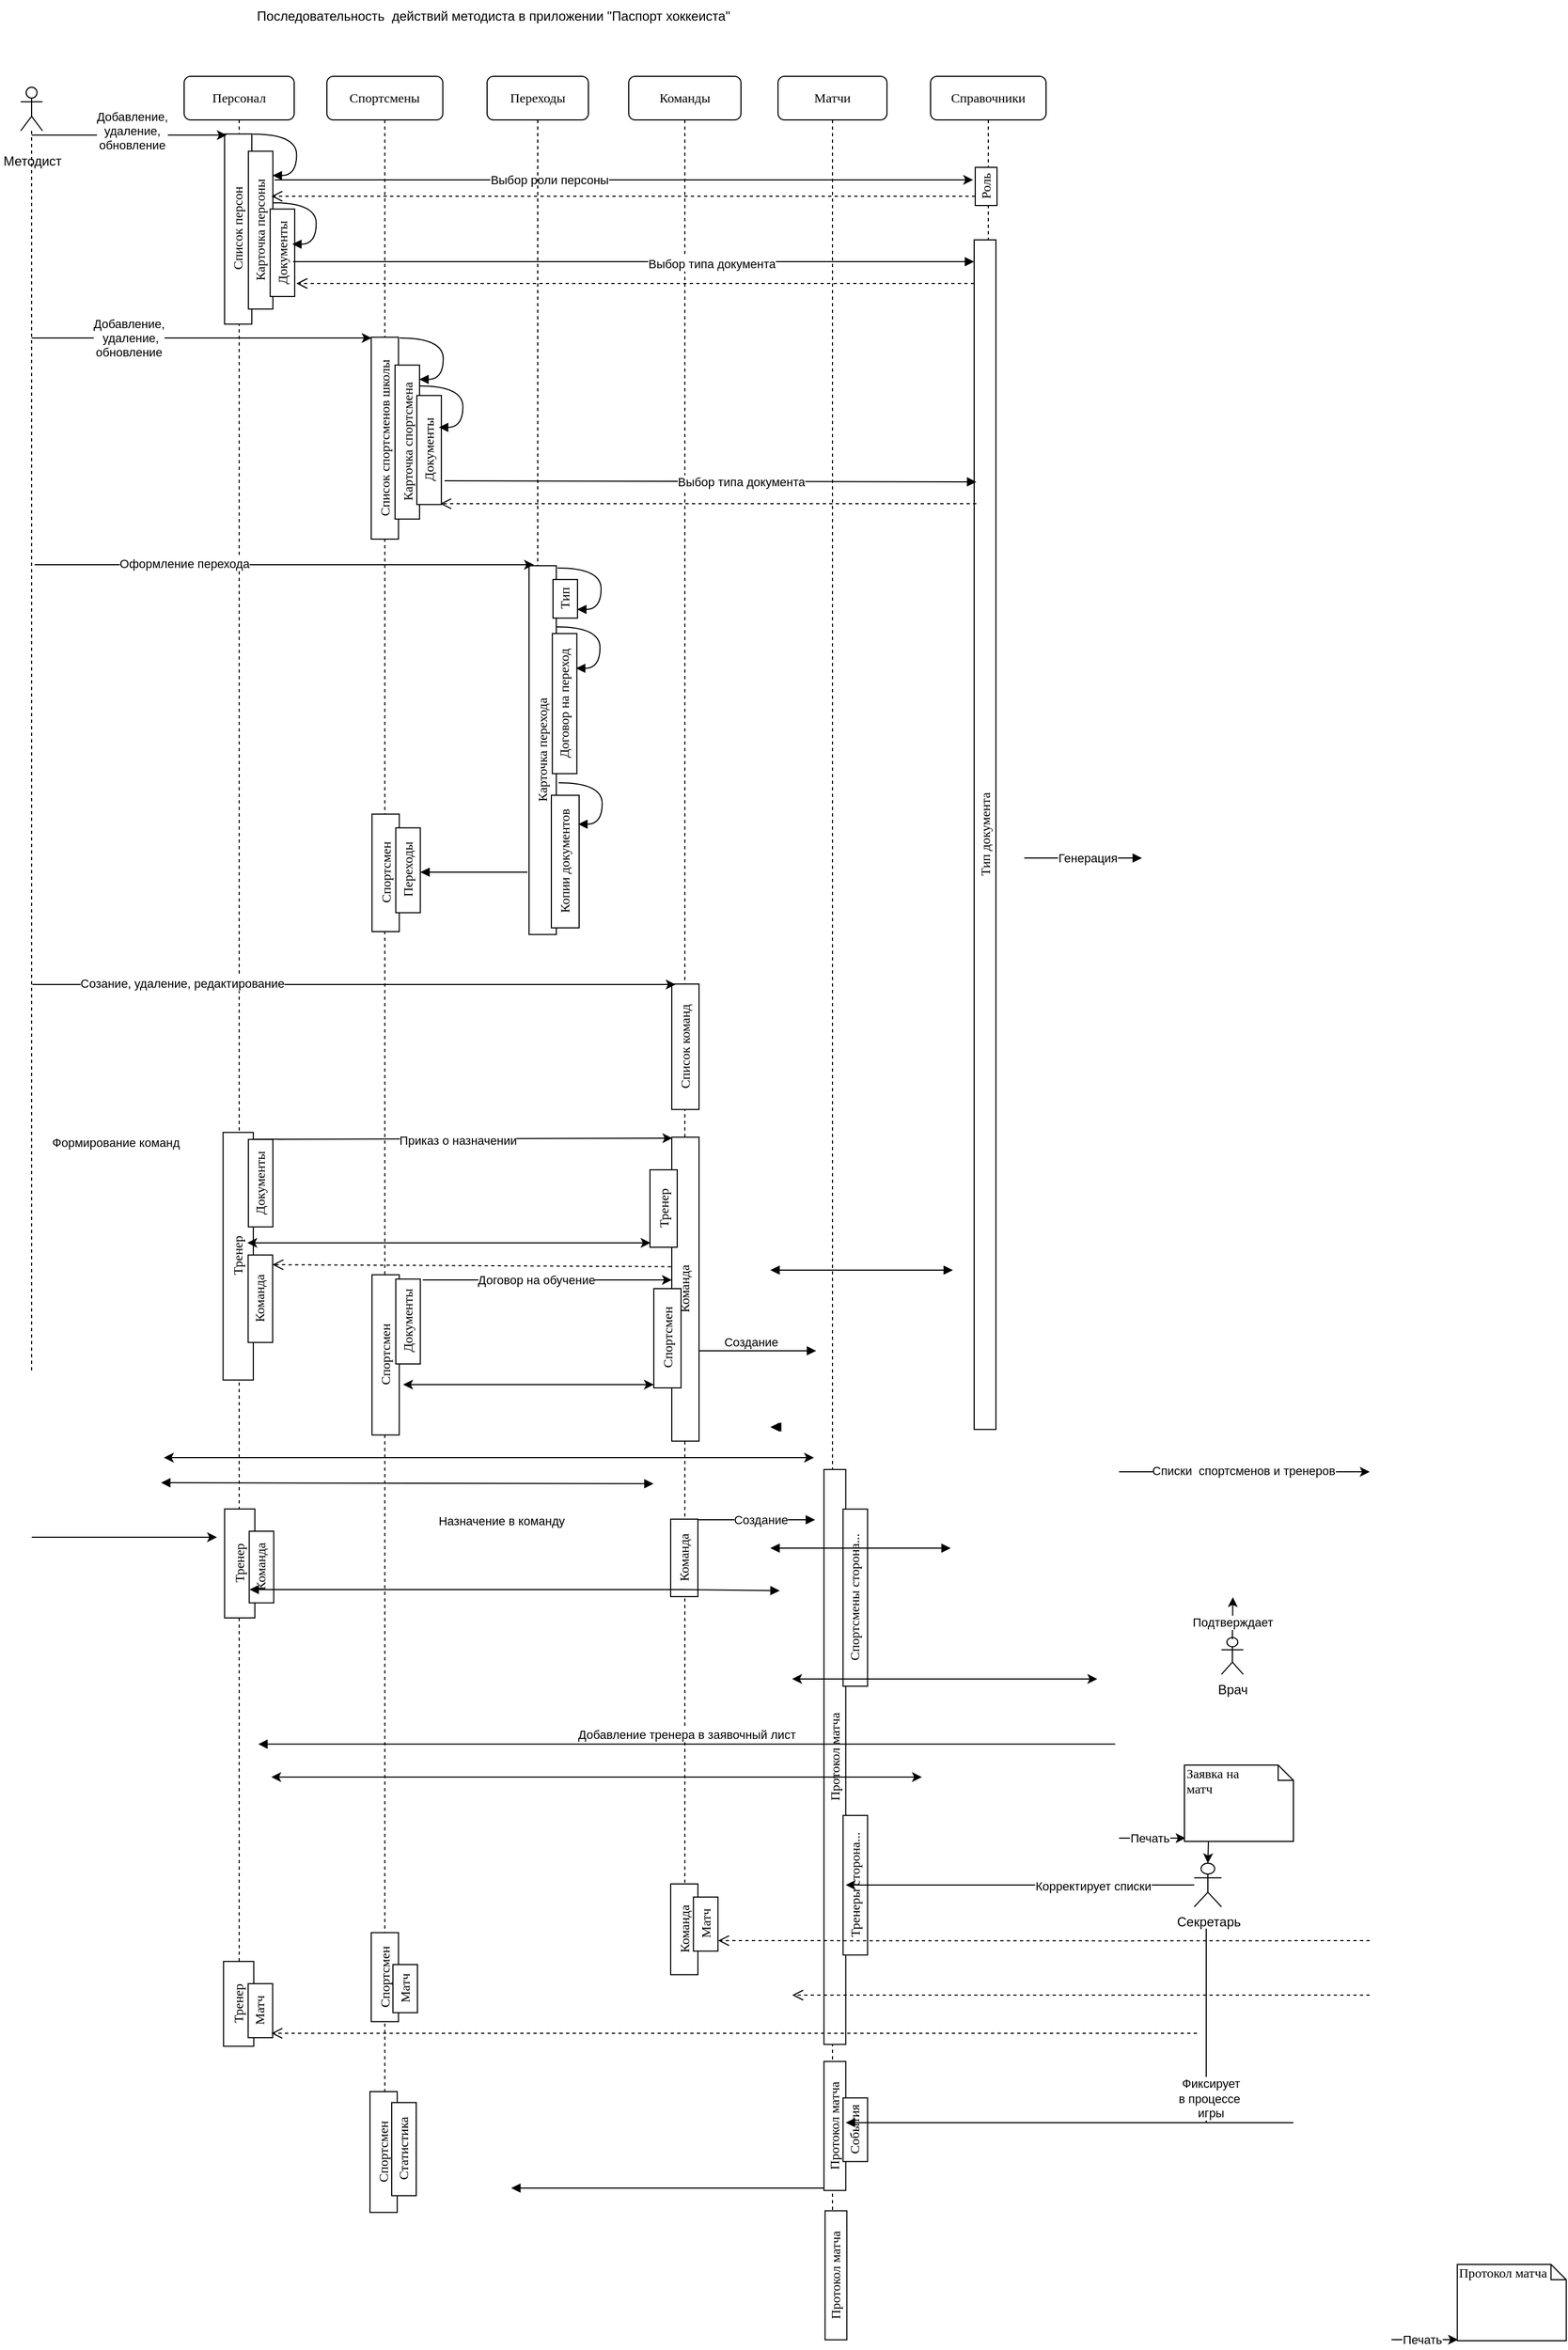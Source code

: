 <mxfile version="22.0.3" type="github">
  <diagram name="Page-1" id="ykxJk71dv9v_vAQylzTN">
    <mxGraphModel dx="1216" dy="864" grid="1" gridSize="10" guides="1" tooltips="1" connect="1" arrows="1" fold="1" page="1" pageScale="1" pageWidth="827" pageHeight="1169" math="0" shadow="0">
      <root>
        <mxCell id="0" />
        <mxCell id="1" parent="0" />
        <mxCell id="f27edlvPX0rT_J85qjWV-2" value="Команды" style="shape=umlLifeline;perimeter=lifelinePerimeter;whiteSpace=wrap;html=1;container=1;collapsible=0;recursiveResize=0;outlineConnect=0;rounded=1;shadow=0;comic=0;labelBackgroundColor=none;strokeWidth=1;fontFamily=Verdana;fontSize=12;align=center;" parent="1" vertex="1">
          <mxGeometry x="617" y="110" width="103" height="1737" as="geometry" />
        </mxCell>
        <mxCell id="f27edlvPX0rT_J85qjWV-3" value="Команда" style="html=1;points=[];perimeter=orthogonalPerimeter;rounded=0;shadow=0;comic=0;labelBackgroundColor=none;strokeWidth=1;fontFamily=Verdana;fontSize=12;align=center;direction=north;rotation=-90;" parent="f27edlvPX0rT_J85qjWV-2" vertex="1">
          <mxGeometry x="-87.37" y="1099.96" width="278.77" height="25" as="geometry" />
        </mxCell>
        <mxCell id="f27edlvPX0rT_J85qjWV-4" value="Список команд" style="html=1;points=[];perimeter=orthogonalPerimeter;rounded=0;shadow=0;comic=0;labelBackgroundColor=none;strokeWidth=1;fontFamily=Verdana;fontSize=12;align=center;direction=north;rotation=-90;" parent="f27edlvPX0rT_J85qjWV-2" vertex="1">
          <mxGeometry x="-5.52" y="877.64" width="115.07" height="25" as="geometry" />
        </mxCell>
        <mxCell id="f27edlvPX0rT_J85qjWV-6" value="Создание" style="html=1;verticalAlign=bottom;endArrow=block;curved=0;rounded=0;" parent="f27edlvPX0rT_J85qjWV-2" edge="1">
          <mxGeometry x="-0.111" y="-1" width="80" relative="1" as="geometry">
            <mxPoint x="64" y="1169" as="sourcePoint" />
            <mxPoint x="172" y="1169" as="targetPoint" />
            <mxPoint as="offset" />
          </mxGeometry>
        </mxCell>
        <mxCell id="f27edlvPX0rT_J85qjWV-8" value="" style="endArrow=classic;startArrow=classic;html=1;rounded=0;" parent="f27edlvPX0rT_J85qjWV-2" edge="1">
          <mxGeometry width="50" height="50" relative="1" as="geometry">
            <mxPoint x="-426.555" y="1267" as="sourcePoint" />
            <mxPoint x="170" y="1267" as="targetPoint" />
          </mxGeometry>
        </mxCell>
        <mxCell id="f27edlvPX0rT_J85qjWV-9" value="Команда" style="html=1;points=[];perimeter=orthogonalPerimeter;rounded=0;shadow=0;comic=0;labelBackgroundColor=none;strokeWidth=1;fontFamily=Verdana;fontSize=12;align=center;direction=north;rotation=-90;" parent="f27edlvPX0rT_J85qjWV-2" vertex="1">
          <mxGeometry x="15.47" y="1346.44" width="71.04" height="25" as="geometry" />
        </mxCell>
        <mxCell id="f27edlvPX0rT_J85qjWV-10" value="Создание" style="html=1;verticalAlign=bottom;endArrow=block;curved=0;rounded=0;" parent="f27edlvPX0rT_J85qjWV-2" edge="1">
          <mxGeometry x="0.074" y="-9" width="80" relative="1" as="geometry">
            <mxPoint x="63" y="1324" as="sourcePoint" />
            <mxPoint x="171" y="1324" as="targetPoint" />
            <mxPoint as="offset" />
          </mxGeometry>
        </mxCell>
        <mxCell id="f27edlvPX0rT_J85qjWV-11" value="Команда" style="html=1;points=[];perimeter=orthogonalPerimeter;rounded=0;shadow=0;comic=0;labelBackgroundColor=none;strokeWidth=1;fontFamily=Verdana;fontSize=12;align=center;direction=north;rotation=-90;" parent="f27edlvPX0rT_J85qjWV-2" vertex="1">
          <mxGeometry x="9.37" y="1687.12" width="83.25" height="25" as="geometry" />
        </mxCell>
        <mxCell id="f27edlvPX0rT_J85qjWV-12" value="&lt;div style=&quot;direction: ltr;&quot;&gt;&lt;span style=&quot;background-color: initial;&quot;&gt;Матч&lt;/span&gt;&lt;/div&gt;" style="html=1;points=[];perimeter=orthogonalPerimeter;rounded=0;shadow=0;comic=0;labelBackgroundColor=none;strokeWidth=1;fontFamily=Verdana;fontSize=12;align=center;direction=west;rotation=-90;" parent="f27edlvPX0rT_J85qjWV-2" vertex="1">
          <mxGeometry x="45.84" y="1683.59" width="49.55" height="22.5" as="geometry" />
        </mxCell>
        <mxCell id="f27edlvPX0rT_J85qjWV-13" value="" style="html=1;verticalAlign=bottom;endArrow=block;curved=0;rounded=0;" parent="f27edlvPX0rT_J85qjWV-2" source="f27edlvPX0rT_J85qjWV-16" edge="1">
          <mxGeometry width="80" relative="1" as="geometry">
            <mxPoint x="45.84" y="1937" as="sourcePoint" />
            <mxPoint x="-107.845" y="1937" as="targetPoint" />
          </mxGeometry>
        </mxCell>
        <mxCell id="tbXqZCxcv9YD3rP0Q4Ke-28" value="Тренер" style="html=1;points=[];perimeter=orthogonalPerimeter;rounded=0;shadow=0;comic=0;labelBackgroundColor=none;strokeWidth=1;fontFamily=Verdana;fontSize=12;align=center;direction=north;rotation=-90;" vertex="1" parent="f27edlvPX0rT_J85qjWV-2">
          <mxGeometry x="-3.52" y="1026" width="71.04" height="25" as="geometry" />
        </mxCell>
        <mxCell id="tbXqZCxcv9YD3rP0Q4Ke-29" value="Спортсмен" style="html=1;points=[];perimeter=orthogonalPerimeter;rounded=0;shadow=0;comic=0;labelBackgroundColor=none;strokeWidth=1;fontFamily=Verdana;fontSize=12;align=center;direction=north;rotation=-90;" vertex="1" parent="f27edlvPX0rT_J85qjWV-2">
          <mxGeometry x="-10" y="1145" width="91.04" height="25" as="geometry" />
        </mxCell>
        <mxCell id="f27edlvPX0rT_J85qjWV-16" value="Матчи" style="shape=umlLifeline;perimeter=lifelinePerimeter;whiteSpace=wrap;html=1;container=1;collapsible=0;recursiveResize=0;outlineConnect=0;rounded=1;shadow=0;comic=0;labelBackgroundColor=none;strokeWidth=1;fontFamily=Verdana;fontSize=12;align=center;" parent="1" vertex="1">
          <mxGeometry x="754" y="110" width="100" height="2047" as="geometry" />
        </mxCell>
        <mxCell id="f27edlvPX0rT_J85qjWV-17" value="Протокол матча" style="html=1;points=[];perimeter=orthogonalPerimeter;rounded=0;shadow=0;comic=0;labelBackgroundColor=none;strokeWidth=1;fontFamily=Verdana;fontSize=12;align=center;rotation=-90;" parent="f27edlvPX0rT_J85qjWV-16" vertex="1">
          <mxGeometry x="-211.47" y="1531.54" width="527.31" height="20" as="geometry" />
        </mxCell>
        <mxCell id="f27edlvPX0rT_J85qjWV-18" value="&lt;div style=&quot;direction: ltr;&quot;&gt;&lt;span style=&quot;background-color: initial;&quot;&gt;Тренеры сторона...&lt;/span&gt;&lt;/div&gt;" style="html=1;points=[];perimeter=orthogonalPerimeter;rounded=0;shadow=0;comic=0;labelBackgroundColor=none;strokeWidth=1;fontFamily=Verdana;fontSize=12;align=center;direction=west;rotation=-90;" parent="f27edlvPX0rT_J85qjWV-16" vertex="1">
          <mxGeometry x="6.94" y="1647.94" width="128" height="22.5" as="geometry" />
        </mxCell>
        <mxCell id="f27edlvPX0rT_J85qjWV-19" value="&lt;div style=&quot;direction: ltr;&quot;&gt;Спортсмены сторона...&lt;/div&gt;" style="html=1;points=[];perimeter=orthogonalPerimeter;rounded=0;shadow=0;comic=0;labelBackgroundColor=none;strokeWidth=1;fontFamily=Verdana;fontSize=12;align=center;direction=west;rotation=-90;" parent="f27edlvPX0rT_J85qjWV-16" vertex="1">
          <mxGeometry x="-10.3" y="1384.18" width="162.47" height="22.5" as="geometry" />
        </mxCell>
        <mxCell id="f27edlvPX0rT_J85qjWV-20" value="Протокол матча" style="html=1;points=[];perimeter=orthogonalPerimeter;rounded=0;shadow=0;comic=0;labelBackgroundColor=none;strokeWidth=1;fontFamily=Verdana;fontSize=12;align=center;rotation=-90;" parent="f27edlvPX0rT_J85qjWV-16" vertex="1">
          <mxGeometry x="-6.99" y="1870.01" width="118.37" height="20" as="geometry" />
        </mxCell>
        <mxCell id="f27edlvPX0rT_J85qjWV-21" value="&lt;div style=&quot;direction: ltr;&quot;&gt;&lt;span style=&quot;background-color: initial;&quot;&gt;События&lt;/span&gt;&lt;/div&gt;" style="html=1;points=[];perimeter=orthogonalPerimeter;rounded=0;shadow=0;comic=0;labelBackgroundColor=none;strokeWidth=1;fontFamily=Verdana;fontSize=12;align=center;direction=west;rotation=-90;" parent="f27edlvPX0rT_J85qjWV-16" vertex="1">
          <mxGeometry x="41.74" y="1872.21" width="58.41" height="22.5" as="geometry" />
        </mxCell>
        <mxCell id="f27edlvPX0rT_J85qjWV-22" value="Протокол матча" style="html=1;points=[];perimeter=orthogonalPerimeter;rounded=0;shadow=0;comic=0;labelBackgroundColor=none;strokeWidth=1;fontFamily=Verdana;fontSize=12;align=center;rotation=-90;" parent="f27edlvPX0rT_J85qjWV-16" vertex="1">
          <mxGeometry x="-6.0" y="2007" width="118.37" height="20" as="geometry" />
        </mxCell>
        <mxCell id="f27edlvPX0rT_J85qjWV-23" value="Справочники" style="shape=umlLifeline;perimeter=lifelinePerimeter;whiteSpace=wrap;html=1;container=1;collapsible=0;recursiveResize=0;outlineConnect=0;rounded=1;shadow=0;comic=0;labelBackgroundColor=none;strokeWidth=1;fontFamily=Verdana;fontSize=12;align=center;" parent="1" vertex="1">
          <mxGeometry x="894" y="110" width="106" height="1080" as="geometry" />
        </mxCell>
        <mxCell id="f27edlvPX0rT_J85qjWV-24" value="Роль" style="html=1;points=[];perimeter=orthogonalPerimeter;rounded=0;shadow=0;comic=0;labelBackgroundColor=none;strokeWidth=1;fontFamily=Verdana;fontSize=12;align=center;rotation=-90;" parent="f27edlvPX0rT_J85qjWV-23" vertex="1">
          <mxGeometry x="33.5" y="91" width="35" height="20" as="geometry" />
        </mxCell>
        <mxCell id="f27edlvPX0rT_J85qjWV-25" value="Тип документа" style="html=1;points=[];perimeter=orthogonalPerimeter;rounded=0;shadow=0;comic=0;labelBackgroundColor=none;strokeWidth=1;fontFamily=Verdana;fontSize=12;align=center;rotation=-90;" parent="f27edlvPX0rT_J85qjWV-23" vertex="1">
          <mxGeometry x="-495.55" y="685.57" width="1091.11" height="20" as="geometry" />
        </mxCell>
        <mxCell id="f27edlvPX0rT_J85qjWV-26" value="Персонал" style="shape=umlLifeline;perimeter=lifelinePerimeter;whiteSpace=wrap;html=1;container=1;collapsible=0;recursiveResize=0;outlineConnect=0;rounded=1;shadow=0;comic=0;labelBackgroundColor=none;strokeWidth=1;fontFamily=Verdana;fontSize=12;align=center;" parent="1" vertex="1">
          <mxGeometry x="209" y="110" width="101" height="1797" as="geometry" />
        </mxCell>
        <mxCell id="f27edlvPX0rT_J85qjWV-27" value="&lt;div style=&quot;direction: ltr;&quot;&gt;&lt;span style=&quot;background-color: initial;&quot;&gt;Список персон&lt;/span&gt;&lt;/div&gt;" style="html=1;points=[];perimeter=orthogonalPerimeter;rounded=0;shadow=0;comic=0;labelBackgroundColor=none;strokeWidth=1;fontFamily=Verdana;fontSize=12;align=center;direction=west;rotation=-90;" parent="f27edlvPX0rT_J85qjWV-26" vertex="1">
          <mxGeometry x="-37.6" y="127.58" width="174.38" height="25" as="geometry" />
        </mxCell>
        <mxCell id="f27edlvPX0rT_J85qjWV-28" value="&lt;div style=&quot;direction: ltr;&quot;&gt;&lt;span style=&quot;background-color: initial;&quot;&gt;Карточка персоны&lt;/span&gt;&lt;/div&gt;" style="html=1;points=[];perimeter=orthogonalPerimeter;rounded=0;shadow=0;comic=0;labelBackgroundColor=none;strokeWidth=1;fontFamily=Verdana;fontSize=12;align=center;direction=west;rotation=-90;" parent="f27edlvPX0rT_J85qjWV-26" vertex="1">
          <mxGeometry x="-2.19" y="129.82" width="144.76" height="22.5" as="geometry" />
        </mxCell>
        <mxCell id="f27edlvPX0rT_J85qjWV-29" value="&lt;div style=&quot;direction: ltr;&quot;&gt;&lt;span style=&quot;background-color: initial;&quot;&gt;Документы&lt;/span&gt;&lt;/div&gt;" style="html=1;points=[];perimeter=orthogonalPerimeter;rounded=0;shadow=0;comic=0;labelBackgroundColor=none;strokeWidth=1;fontFamily=Verdana;fontSize=12;align=center;direction=west;rotation=-90;" parent="f27edlvPX0rT_J85qjWV-26" vertex="1">
          <mxGeometry x="50.1" y="150.6" width="80.2" height="22.5" as="geometry" />
        </mxCell>
        <mxCell id="f27edlvPX0rT_J85qjWV-30" value="" style="html=1;verticalAlign=bottom;endArrow=block;labelBackgroundColor=none;fontFamily=Verdana;fontSize=12;elbow=vertical;edgeStyle=orthogonalEdgeStyle;curved=1;" parent="f27edlvPX0rT_J85qjWV-26" edge="1">
          <mxGeometry relative="1" as="geometry">
            <mxPoint x="62.82" y="53" as="sourcePoint" />
            <mxPoint x="81.2" y="91" as="targetPoint" />
            <Array as="points">
              <mxPoint x="103.2" y="53" />
              <mxPoint x="103.2" y="91" />
            </Array>
          </mxGeometry>
        </mxCell>
        <mxCell id="f27edlvPX0rT_J85qjWV-31" value="" style="html=1;verticalAlign=bottom;endArrow=block;labelBackgroundColor=none;fontFamily=Verdana;fontSize=12;elbow=vertical;edgeStyle=orthogonalEdgeStyle;curved=1;" parent="f27edlvPX0rT_J85qjWV-26" edge="1">
          <mxGeometry relative="1" as="geometry">
            <mxPoint x="81.2" y="116" as="sourcePoint" />
            <mxPoint x="99.2" y="154" as="targetPoint" />
            <Array as="points">
              <mxPoint x="121.2" y="116" />
              <mxPoint x="121.2" y="154" />
            </Array>
          </mxGeometry>
        </mxCell>
        <mxCell id="f27edlvPX0rT_J85qjWV-34" value="Тренер" style="html=1;points=[];perimeter=orthogonalPerimeter;rounded=0;shadow=0;comic=0;labelBackgroundColor=none;strokeWidth=1;fontFamily=Verdana;fontSize=12;align=center;rotation=-90;" parent="f27edlvPX0rT_J85qjWV-26" vertex="1">
          <mxGeometry x="-63.96" y="1068.38" width="227.12" height="27.73" as="geometry" />
        </mxCell>
        <mxCell id="f27edlvPX0rT_J85qjWV-37" value="Тренер" style="html=1;points=[];perimeter=orthogonalPerimeter;rounded=0;shadow=0;comic=0;labelBackgroundColor=none;strokeWidth=1;fontFamily=Verdana;fontSize=12;align=center;rotation=-90;" parent="f27edlvPX0rT_J85qjWV-26" vertex="1">
          <mxGeometry x="11.12" y="1754.12" width="77.77" height="27.73" as="geometry" />
        </mxCell>
        <mxCell id="f27edlvPX0rT_J85qjWV-38" value="&lt;div style=&quot;direction: ltr;&quot;&gt;&lt;span style=&quot;background-color: initial;&quot;&gt;Матч&lt;/span&gt;&lt;/div&gt;" style="html=1;points=[];perimeter=orthogonalPerimeter;rounded=0;shadow=0;comic=0;labelBackgroundColor=none;strokeWidth=1;fontFamily=Verdana;fontSize=12;align=center;direction=west;rotation=-90;" parent="f27edlvPX0rT_J85qjWV-26" vertex="1">
          <mxGeometry x="45.21" y="1763" width="49.55" height="22.5" as="geometry" />
        </mxCell>
        <mxCell id="f27edlvPX0rT_J85qjWV-99" value="" style="endArrow=classic;html=1;rounded=0;" parent="f27edlvPX0rT_J85qjWV-26" source="f27edlvPX0rT_J85qjWV-50" edge="1">
          <mxGeometry width="50" height="50" relative="1" as="geometry">
            <mxPoint x="-129" y="240" as="sourcePoint" />
            <mxPoint x="172" y="240" as="targetPoint" />
          </mxGeometry>
        </mxCell>
        <mxCell id="f27edlvPX0rT_J85qjWV-100" value="Добавление,&lt;br&gt;&amp;nbsp;удаление, &lt;br&gt;обновление" style="edgeLabel;html=1;align=center;verticalAlign=middle;resizable=0;points=[];" parent="f27edlvPX0rT_J85qjWV-99" vertex="1" connectable="0">
          <mxGeometry x="-0.497" y="1" relative="1" as="geometry">
            <mxPoint x="10" y="1" as="offset" />
          </mxGeometry>
        </mxCell>
        <mxCell id="tbXqZCxcv9YD3rP0Q4Ke-23" value="Тренер" style="html=1;points=[];perimeter=orthogonalPerimeter;rounded=0;shadow=0;comic=0;labelBackgroundColor=none;strokeWidth=1;fontFamily=Verdana;fontSize=12;align=center;rotation=-90;" vertex="1" parent="f27edlvPX0rT_J85qjWV-26">
          <mxGeometry x="1.06" y="1350.18" width="99.89" height="27.73" as="geometry" />
        </mxCell>
        <mxCell id="tbXqZCxcv9YD3rP0Q4Ke-24" value="&lt;div style=&quot;direction: ltr;&quot;&gt;&lt;span style=&quot;background-color: initial;&quot;&gt;Команда&lt;/span&gt;&lt;/div&gt;" style="html=1;points=[];perimeter=orthogonalPerimeter;rounded=0;shadow=0;comic=0;labelBackgroundColor=none;strokeWidth=1;fontFamily=Verdana;fontSize=12;align=center;direction=west;rotation=-90;" vertex="1" parent="f27edlvPX0rT_J85qjWV-26">
          <mxGeometry x="38.11" y="1356.11" width="65.76" height="22.5" as="geometry" />
        </mxCell>
        <mxCell id="tbXqZCxcv9YD3rP0Q4Ke-30" value="&lt;div style=&quot;direction: ltr;&quot;&gt;&lt;span style=&quot;background-color: initial;&quot;&gt;Команда&lt;/span&gt;&lt;/div&gt;" style="html=1;points=[];perimeter=orthogonalPerimeter;rounded=0;shadow=0;comic=0;labelBackgroundColor=none;strokeWidth=1;fontFamily=Verdana;fontSize=12;align=center;direction=west;rotation=-90;" vertex="1" parent="f27edlvPX0rT_J85qjWV-26">
          <mxGeometry x="29.88" y="1110" width="80.2" height="22.5" as="geometry" />
        </mxCell>
        <mxCell id="f27edlvPX0rT_J85qjWV-39" value="" style="endArrow=classic;html=1;rounded=0;entryX=0.671;entryY=-0.1;entryDx=0;entryDy=0;entryPerimeter=0;" parent="1" target="f27edlvPX0rT_J85qjWV-24" edge="1">
          <mxGeometry width="50" height="50" relative="1" as="geometry">
            <mxPoint x="292" y="205" as="sourcePoint" />
            <mxPoint x="952" y="205" as="targetPoint" />
            <Array as="points">
              <mxPoint x="486" y="205" />
            </Array>
          </mxGeometry>
        </mxCell>
        <mxCell id="f27edlvPX0rT_J85qjWV-40" value="Выбор роли персоны" style="edgeLabel;html=1;align=center;verticalAlign=middle;resizable=0;points=[];" parent="f27edlvPX0rT_J85qjWV-39" vertex="1" connectable="0">
          <mxGeometry x="-0.215" relative="1" as="geometry">
            <mxPoint as="offset" />
          </mxGeometry>
        </mxCell>
        <mxCell id="f27edlvPX0rT_J85qjWV-41" value="" style="endArrow=classic;html=1;rounded=0;entryX=0.006;entryY=0.923;entryDx=0;entryDy=0;entryPerimeter=0;" parent="1" source="f27edlvPX0rT_J85qjWV-50" target="f27edlvPX0rT_J85qjWV-27" edge="1">
          <mxGeometry width="50" height="50" relative="1" as="geometry">
            <mxPoint x="-51" y="310" as="sourcePoint" />
            <mxPoint x="239" y="164.71" as="targetPoint" />
          </mxGeometry>
        </mxCell>
        <mxCell id="f27edlvPX0rT_J85qjWV-42" value="Добавление,&lt;br&gt;удаление,&lt;br&gt;обновление" style="edgeLabel;html=1;align=center;verticalAlign=middle;resizable=0;points=[];" parent="f27edlvPX0rT_J85qjWV-41" vertex="1" connectable="0">
          <mxGeometry x="-0.572" y="1" relative="1" as="geometry">
            <mxPoint x="53" y="-3" as="offset" />
          </mxGeometry>
        </mxCell>
        <mxCell id="f27edlvPX0rT_J85qjWV-43" value="Переходы" style="shape=umlLifeline;perimeter=lifelinePerimeter;whiteSpace=wrap;html=1;container=1;collapsible=0;recursiveResize=0;outlineConnect=0;rounded=1;shadow=0;comic=0;labelBackgroundColor=none;strokeWidth=1;fontFamily=Verdana;fontSize=12;align=center;" parent="1" vertex="1">
          <mxGeometry x="487" y="110" width="93" height="780" as="geometry" />
        </mxCell>
        <mxCell id="f27edlvPX0rT_J85qjWV-44" value="&lt;div style=&quot;direction: ltr;&quot;&gt;&lt;span style=&quot;background-color: initial;&quot;&gt;Карточка перехода&lt;/span&gt;&lt;/div&gt;" style="html=1;points=[];perimeter=orthogonalPerimeter;rounded=0;shadow=0;comic=0;labelBackgroundColor=none;strokeWidth=1;fontFamily=Verdana;fontSize=12;align=center;direction=west;rotation=-90;" parent="f27edlvPX0rT_J85qjWV-43" vertex="1">
          <mxGeometry x="-118.12" y="605.54" width="338.3" height="25" as="geometry" />
        </mxCell>
        <mxCell id="f27edlvPX0rT_J85qjWV-45" value="&lt;div style=&quot;direction: ltr;&quot;&gt;&lt;span style=&quot;background-color: initial;&quot;&gt;Договор на переход&lt;/span&gt;&lt;/div&gt;" style="html=1;points=[];perimeter=orthogonalPerimeter;rounded=0;shadow=0;comic=0;labelBackgroundColor=none;strokeWidth=1;fontFamily=Verdana;fontSize=12;align=center;direction=west;rotation=-90;" parent="f27edlvPX0rT_J85qjWV-43" vertex="1">
          <mxGeometry x="6.88" y="564.13" width="128.5" height="22.5" as="geometry" />
        </mxCell>
        <mxCell id="f27edlvPX0rT_J85qjWV-47" value="&lt;div style=&quot;direction: ltr;&quot;&gt;&lt;span style=&quot;background-color: initial;&quot;&gt;Копии&amp;nbsp;&lt;/span&gt;&lt;span style=&quot;background-color: initial;&quot;&gt;документов&lt;/span&gt;&lt;/div&gt;" style="html=1;points=[];perimeter=orthogonalPerimeter;rounded=0;shadow=0;comic=0;labelBackgroundColor=none;strokeWidth=1;fontFamily=Verdana;fontSize=12;align=center;direction=west;rotation=-90;" parent="f27edlvPX0rT_J85qjWV-43" vertex="1">
          <mxGeometry x="10.93" y="707.51" width="121.63" height="25.49" as="geometry" />
        </mxCell>
        <mxCell id="tbXqZCxcv9YD3rP0Q4Ke-14" value="&lt;div style=&quot;direction: ltr;&quot;&gt;&lt;span style=&quot;background-color: initial;&quot;&gt;Тип&lt;/span&gt;&lt;/div&gt;" style="html=1;points=[];perimeter=orthogonalPerimeter;rounded=0;shadow=0;comic=0;labelBackgroundColor=none;strokeWidth=1;fontFamily=Verdana;fontSize=12;align=center;direction=west;rotation=-90;" vertex="1" parent="f27edlvPX0rT_J85qjWV-43">
          <mxGeometry x="54.06" y="468" width="35.38" height="22.5" as="geometry" />
        </mxCell>
        <mxCell id="f27edlvPX0rT_J85qjWV-48" value="" style="html=1;verticalAlign=bottom;endArrow=block;labelBackgroundColor=none;fontFamily=Verdana;fontSize=12;elbow=vertical;edgeStyle=orthogonalEdgeStyle;curved=1;" parent="f27edlvPX0rT_J85qjWV-43" edge="1">
          <mxGeometry relative="1" as="geometry">
            <mxPoint x="64.63" y="451" as="sourcePoint" />
            <mxPoint x="82.63" y="489" as="targetPoint" />
            <Array as="points">
              <mxPoint x="104.63" y="451" />
              <mxPoint x="104.63" y="489" />
            </Array>
          </mxGeometry>
        </mxCell>
        <mxCell id="f27edlvPX0rT_J85qjWV-49" value="" style="html=1;verticalAlign=bottom;endArrow=block;labelBackgroundColor=none;fontFamily=Verdana;fontSize=12;elbow=vertical;edgeStyle=orthogonalEdgeStyle;curved=1;" parent="1" edge="1">
          <mxGeometry relative="1" as="geometry">
            <mxPoint x="552.63" y="758" as="sourcePoint" />
            <mxPoint x="570.63" y="796" as="targetPoint" />
            <Array as="points">
              <mxPoint x="592.63" y="758" />
              <mxPoint x="592.63" y="796" />
            </Array>
          </mxGeometry>
        </mxCell>
        <mxCell id="f27edlvPX0rT_J85qjWV-50" value="" style="shape=umlLifeline;perimeter=lifelinePerimeter;whiteSpace=wrap;html=1;container=1;dropTarget=0;collapsible=0;recursiveResize=0;outlineConnect=0;portConstraint=eastwest;newEdgeStyle={&quot;curved&quot;:0,&quot;rounded&quot;:0};participant=umlActor;" parent="1" vertex="1">
          <mxGeometry x="59" y="120" width="20" height="1180" as="geometry" />
        </mxCell>
        <mxCell id="f27edlvPX0rT_J85qjWV-51" value="" style="endArrow=classic;html=1;rounded=0;" parent="1" edge="1">
          <mxGeometry width="50" height="50" relative="1" as="geometry">
            <mxPoint x="71.78" y="558.03" as="sourcePoint" />
            <mxPoint x="530" y="558" as="targetPoint" />
            <Array as="points">
              <mxPoint x="157.85" y="558.03" />
            </Array>
          </mxGeometry>
        </mxCell>
        <mxCell id="f27edlvPX0rT_J85qjWV-52" value="Оформление перехода" style="edgeLabel;html=1;align=center;verticalAlign=middle;resizable=0;points=[];" parent="f27edlvPX0rT_J85qjWV-51" vertex="1" connectable="0">
          <mxGeometry x="-0.572" y="1" relative="1" as="geometry">
            <mxPoint x="39" as="offset" />
          </mxGeometry>
        </mxCell>
        <mxCell id="f27edlvPX0rT_J85qjWV-59" value="" style="endArrow=classic;html=1;rounded=0;entryX=0.565;entryY=0.686;entryDx=0;entryDy=0;entryPerimeter=0;" parent="1" edge="1">
          <mxGeometry width="50" height="50" relative="1" as="geometry">
            <mxPoint x="69.1" y="1450" as="sourcePoint" />
            <mxPoint x="239.09" y="1450.046" as="targetPoint" />
          </mxGeometry>
        </mxCell>
        <mxCell id="f27edlvPX0rT_J85qjWV-80" value="" style="endArrow=classic;html=1;rounded=0;entryX=0.98;entryY=0.949;entryDx=0;entryDy=0;entryPerimeter=0;" parent="1" edge="1">
          <mxGeometry width="50" height="50" relative="1" as="geometry">
            <mxPoint x="271.45" y="1085.0" as="sourcePoint" />
            <mxPoint x="657.005" y="1083.956" as="targetPoint" />
          </mxGeometry>
        </mxCell>
        <mxCell id="f27edlvPX0rT_J85qjWV-81" value="Назначение в команду" style="edgeLabel;html=1;align=center;verticalAlign=middle;resizable=0;points=[];" parent="f27edlvPX0rT_J85qjWV-80" vertex="1" connectable="0">
          <mxGeometry x="-0.177" y="2" relative="1" as="geometry">
            <mxPoint x="70" y="352" as="offset" />
          </mxGeometry>
        </mxCell>
        <mxCell id="tbXqZCxcv9YD3rP0Q4Ke-25" value="Приказ о назначении" style="edgeLabel;html=1;align=center;verticalAlign=middle;resizable=0;points=[];" vertex="1" connectable="0" parent="f27edlvPX0rT_J85qjWV-80">
          <mxGeometry x="-0.022" y="-1" relative="1" as="geometry">
            <mxPoint as="offset" />
          </mxGeometry>
        </mxCell>
        <mxCell id="f27edlvPX0rT_J85qjWV-82" value="&lt;div style=&quot;direction: ltr;&quot;&gt;&lt;span style=&quot;background-color: initial;&quot;&gt;Документы&lt;/span&gt;&lt;/div&gt;" style="html=1;points=[];perimeter=orthogonalPerimeter;rounded=0;shadow=0;comic=0;labelBackgroundColor=none;strokeWidth=1;fontFamily=Verdana;fontSize=12;align=center;direction=west;rotation=-90;" parent="1" vertex="1">
          <mxGeometry x="239.09" y="1114" width="80.2" height="22.5" as="geometry" />
        </mxCell>
        <mxCell id="f27edlvPX0rT_J85qjWV-83" value="" style="endArrow=classic;html=1;rounded=0;" parent="1" edge="1">
          <mxGeometry width="50" height="50" relative="1" as="geometry">
            <mxPoint x="69.75" y="942.998" as="sourcePoint" />
            <mxPoint x="660" y="943" as="targetPoint" />
          </mxGeometry>
        </mxCell>
        <mxCell id="f27edlvPX0rT_J85qjWV-84" value="Формирование команд" style="edgeLabel;html=1;align=center;verticalAlign=middle;resizable=0;points=[];" parent="f27edlvPX0rT_J85qjWV-83" vertex="1" connectable="0">
          <mxGeometry x="-0.497" y="1" relative="1" as="geometry">
            <mxPoint x="-73" y="146" as="offset" />
          </mxGeometry>
        </mxCell>
        <mxCell id="tbXqZCxcv9YD3rP0Q4Ke-26" value="Созание, удаление, редактирование" style="edgeLabel;html=1;align=center;verticalAlign=middle;resizable=0;points=[];" vertex="1" connectable="0" parent="f27edlvPX0rT_J85qjWV-83">
          <mxGeometry x="-0.535" y="1" relative="1" as="geometry">
            <mxPoint as="offset" />
          </mxGeometry>
        </mxCell>
        <mxCell id="f27edlvPX0rT_J85qjWV-87" value="" style="endArrow=classic;html=1;rounded=0;exitX=0.242;exitY=-0.2;exitDx=0;exitDy=0;exitPerimeter=0;" parent="1" edge="1">
          <mxGeometry width="50" height="50" relative="1" as="geometry">
            <mxPoint x="428.0" y="1213.997" as="sourcePoint" />
            <mxPoint x="656.515" y="1213.997" as="targetPoint" />
          </mxGeometry>
        </mxCell>
        <mxCell id="f27edlvPX0rT_J85qjWV-88" value="Договор на обучение" style="edgeLabel;html=1;align=center;verticalAlign=middle;resizable=0;points=[];" parent="f27edlvPX0rT_J85qjWV-87" vertex="1" connectable="0">
          <mxGeometry x="-0.092" y="-2" relative="1" as="geometry">
            <mxPoint y="-2" as="offset" />
          </mxGeometry>
        </mxCell>
        <mxCell id="f27edlvPX0rT_J85qjWV-89" value="" style="endArrow=block;startArrow=block;endFill=1;startFill=1;html=1;rounded=0;" parent="1" edge="1">
          <mxGeometry width="160" relative="1" as="geometry">
            <mxPoint x="747" y="1205" as="sourcePoint" />
            <mxPoint x="914.5" y="1205" as="targetPoint" />
          </mxGeometry>
        </mxCell>
        <mxCell id="f27edlvPX0rT_J85qjWV-90" value="" style="endArrow=block;startArrow=block;endFill=1;startFill=1;html=1;rounded=0;entryX=0.913;entryY=0.966;entryDx=0;entryDy=0;entryPerimeter=0;" parent="1" edge="1">
          <mxGeometry width="160" relative="1" as="geometry">
            <mxPoint x="187.81" y="1400" as="sourcePoint" />
            <mxPoint x="639.805" y="1400.949" as="targetPoint" />
          </mxGeometry>
        </mxCell>
        <mxCell id="f27edlvPX0rT_J85qjWV-91" value="" style="html=1;verticalAlign=bottom;endArrow=block;curved=0;rounded=0;exitX=0.602;exitY=0.064;exitDx=0;exitDy=0;exitPerimeter=0;" parent="1" source="f27edlvPX0rT_J85qjWV-29" edge="1" target="f27edlvPX0rT_J85qjWV-25">
          <mxGeometry width="80" relative="1" as="geometry">
            <mxPoint x="739" y="410" as="sourcePoint" />
            <mxPoint x="1279" y="280" as="targetPoint" />
          </mxGeometry>
        </mxCell>
        <mxCell id="f27edlvPX0rT_J85qjWV-92" value="Выбор типа документа" style="edgeLabel;html=1;align=center;verticalAlign=middle;resizable=0;points=[];" parent="f27edlvPX0rT_J85qjWV-91" vertex="1" connectable="0">
          <mxGeometry x="-0.278" y="-2" relative="1" as="geometry">
            <mxPoint x="158" as="offset" />
          </mxGeometry>
        </mxCell>
        <mxCell id="f27edlvPX0rT_J85qjWV-94" value="" style="html=1;verticalAlign=bottom;endArrow=open;dashed=1;endSize=8;curved=0;rounded=0;entryX=0.851;entryY=-0.069;entryDx=0;entryDy=0;entryPerimeter=0;" parent="1" source="f27edlvPX0rT_J85qjWV-25" target="f27edlvPX0rT_J85qjWV-29" edge="1">
          <mxGeometry relative="1" as="geometry">
            <mxPoint x="819" y="440" as="sourcePoint" />
            <mxPoint x="739" y="440" as="targetPoint" />
          </mxGeometry>
        </mxCell>
        <mxCell id="f27edlvPX0rT_J85qjWV-95" value="" style="html=1;verticalAlign=bottom;endArrow=open;dashed=1;endSize=8;curved=0;rounded=0;exitX=0.243;exitY=0;exitDx=0;exitDy=0;exitPerimeter=0;" parent="1" source="f27edlvPX0rT_J85qjWV-24" edge="1">
          <mxGeometry relative="1" as="geometry">
            <mxPoint x="819" y="440" as="sourcePoint" />
            <mxPoint x="289" y="220" as="targetPoint" />
          </mxGeometry>
        </mxCell>
        <mxCell id="f27edlvPX0rT_J85qjWV-96" value="" style="html=1;verticalAlign=bottom;endArrow=block;curved=0;rounded=0;exitX=0.783;exitY=-0.131;exitDx=0;exitDy=0;exitPerimeter=0;" parent="1" edge="1" source="tbXqZCxcv9YD3rP0Q4Ke-6">
          <mxGeometry width="80" relative="1" as="geometry">
            <mxPoint x="286" y="482" as="sourcePoint" />
            <mxPoint x="936" y="482" as="targetPoint" />
          </mxGeometry>
        </mxCell>
        <mxCell id="f27edlvPX0rT_J85qjWV-97" value="Выбор типа документа" style="edgeLabel;html=1;align=center;verticalAlign=middle;resizable=0;points=[];" parent="f27edlvPX0rT_J85qjWV-96" vertex="1" connectable="0">
          <mxGeometry x="0.114" y="-2" relative="1" as="geometry">
            <mxPoint y="-2" as="offset" />
          </mxGeometry>
        </mxCell>
        <mxCell id="f27edlvPX0rT_J85qjWV-98" value="" style="html=1;verticalAlign=bottom;endArrow=open;dashed=1;endSize=8;curved=0;rounded=0;entryX=0.993;entryY=0.047;entryDx=0;entryDy=0;entryPerimeter=0;" parent="1" edge="1" target="tbXqZCxcv9YD3rP0Q4Ke-6">
          <mxGeometry relative="1" as="geometry">
            <mxPoint x="936" y="502" as="sourcePoint" />
            <mxPoint x="286" y="502" as="targetPoint" />
          </mxGeometry>
        </mxCell>
        <mxCell id="f27edlvPX0rT_J85qjWV-101" value="Генерация" style="html=1;verticalAlign=bottom;endArrow=block;curved=0;rounded=0;" parent="1" edge="1">
          <mxGeometry x="0.074" y="-9" width="80" relative="1" as="geometry">
            <mxPoint x="980" y="827" as="sourcePoint" />
            <mxPoint x="1088" y="827" as="targetPoint" />
            <mxPoint as="offset" />
          </mxGeometry>
        </mxCell>
        <mxCell id="f27edlvPX0rT_J85qjWV-105" value="" style="endArrow=block;startArrow=block;endFill=1;startFill=1;html=1;rounded=0;" parent="1" edge="1">
          <mxGeometry width="160" relative="1" as="geometry">
            <mxPoint x="747" y="1349" as="sourcePoint" />
            <mxPoint x="748.5" y="1349" as="targetPoint" />
          </mxGeometry>
        </mxCell>
        <mxCell id="f27edlvPX0rT_J85qjWV-111" value="" style="endArrow=block;startArrow=block;endFill=1;startFill=1;html=1;rounded=0;" parent="1" edge="1">
          <mxGeometry width="160" relative="1" as="geometry">
            <mxPoint x="269.0" y="1498" as="sourcePoint" />
            <mxPoint x="755.54" y="1499" as="targetPoint" />
            <Array as="points">
              <mxPoint x="665.54" y="1498" />
            </Array>
          </mxGeometry>
        </mxCell>
        <mxCell id="f27edlvPX0rT_J85qjWV-112" value="" style="endArrow=block;startArrow=block;endFill=1;startFill=1;html=1;rounded=0;" parent="1" edge="1">
          <mxGeometry width="160" relative="1" as="geometry">
            <mxPoint x="747" y="1460" as="sourcePoint" />
            <mxPoint x="912.5" y="1460" as="targetPoint" />
          </mxGeometry>
        </mxCell>
        <mxCell id="f27edlvPX0rT_J85qjWV-113" value="" style="endArrow=classic;startArrow=classic;html=1;rounded=0;" parent="1" edge="1">
          <mxGeometry width="50" height="50" relative="1" as="geometry">
            <mxPoint x="767" y="1580" as="sourcePoint" />
            <mxPoint x="1047" y="1580" as="targetPoint" />
          </mxGeometry>
        </mxCell>
        <mxCell id="f27edlvPX0rT_J85qjWV-114" value="Добавление тренера в заявочный лист" style="html=1;verticalAlign=bottom;endArrow=block;curved=0;rounded=0;entryX=0.016;entryY=1.077;entryDx=0;entryDy=0;entryPerimeter=0;" parent="1" edge="1">
          <mxGeometry width="80" relative="1" as="geometry">
            <mxPoint x="1063.505" y="1639.77" as="sourcePoint" />
            <mxPoint x="276.995" y="1639.77" as="targetPoint" />
          </mxGeometry>
        </mxCell>
        <mxCell id="f27edlvPX0rT_J85qjWV-115" value="" style="endArrow=classic;startArrow=classic;html=1;rounded=0;" parent="1" edge="1">
          <mxGeometry width="50" height="50" relative="1" as="geometry">
            <mxPoint x="289" y="1670" as="sourcePoint" />
            <mxPoint x="886" y="1670" as="targetPoint" />
          </mxGeometry>
        </mxCell>
        <mxCell id="f27edlvPX0rT_J85qjWV-118" value="" style="endArrow=classic;html=1;rounded=0;entryX=0.01;entryY=0.614;entryDx=0;entryDy=0;entryPerimeter=0;" parent="1" edge="1">
          <mxGeometry width="50" height="50" relative="1" as="geometry">
            <mxPoint x="1067" y="1726" as="sourcePoint" />
            <mxPoint x="1128" y="1726" as="targetPoint" />
          </mxGeometry>
        </mxCell>
        <mxCell id="f27edlvPX0rT_J85qjWV-119" value="Печать" style="edgeLabel;html=1;align=center;verticalAlign=middle;resizable=0;points=[];" parent="f27edlvPX0rT_J85qjWV-118" vertex="1" connectable="0">
          <mxGeometry x="0.016" relative="1" as="geometry">
            <mxPoint x="-3" as="offset" />
          </mxGeometry>
        </mxCell>
        <mxCell id="f27edlvPX0rT_J85qjWV-120" value="" style="endArrow=classic;html=1;rounded=0;" parent="1" edge="1">
          <mxGeometry width="50" height="50" relative="1" as="geometry">
            <mxPoint x="1067" y="1390" as="sourcePoint" />
            <mxPoint x="1297" y="1390" as="targetPoint" />
          </mxGeometry>
        </mxCell>
        <mxCell id="f27edlvPX0rT_J85qjWV-121" value="Списки&amp;nbsp; спортсменов и тренеров" style="edgeLabel;html=1;align=center;verticalAlign=middle;resizable=0;points=[];" parent="f27edlvPX0rT_J85qjWV-120" vertex="1" connectable="0">
          <mxGeometry x="-0.009" y="-1" relative="1" as="geometry">
            <mxPoint y="-2" as="offset" />
          </mxGeometry>
        </mxCell>
        <mxCell id="f27edlvPX0rT_J85qjWV-122" value="Секретарь" style="shape=umlActor;verticalLabelPosition=bottom;verticalAlign=top;html=1;outlineConnect=0;" parent="1" vertex="1">
          <mxGeometry x="1136" y="1749" width="25" height="40" as="geometry" />
        </mxCell>
        <mxCell id="f27edlvPX0rT_J85qjWV-123" value="" style="endArrow=classic;html=1;rounded=0;entryX=0.5;entryY=0;entryDx=0;entryDy=0;entryPerimeter=0;" parent="1" target="f27edlvPX0rT_J85qjWV-122" edge="1">
          <mxGeometry width="50" height="50" relative="1" as="geometry">
            <mxPoint x="1149" y="1729" as="sourcePoint" />
            <mxPoint x="1387" y="1677" as="targetPoint" />
          </mxGeometry>
        </mxCell>
        <mxCell id="f27edlvPX0rT_J85qjWV-124" value="" style="endArrow=classic;html=1;rounded=0;" parent="1" source="f27edlvPX0rT_J85qjWV-122" target="f27edlvPX0rT_J85qjWV-17" edge="1">
          <mxGeometry width="50" height="50" relative="1" as="geometry">
            <mxPoint x="1337" y="1727" as="sourcePoint" />
            <mxPoint x="1387" y="1677" as="targetPoint" />
          </mxGeometry>
        </mxCell>
        <mxCell id="f27edlvPX0rT_J85qjWV-125" value="Корректирует списки" style="edgeLabel;html=1;align=center;verticalAlign=middle;resizable=0;points=[];" parent="f27edlvPX0rT_J85qjWV-124" vertex="1" connectable="0">
          <mxGeometry x="-0.305" y="1" relative="1" as="geometry">
            <mxPoint x="18" as="offset" />
          </mxGeometry>
        </mxCell>
        <mxCell id="f27edlvPX0rT_J85qjWV-126" value="Врач" style="shape=umlActor;verticalLabelPosition=bottom;verticalAlign=top;html=1;outlineConnect=0;" parent="1" vertex="1">
          <mxGeometry x="1161" y="1542" width="20" height="33.78" as="geometry" />
        </mxCell>
        <mxCell id="f27edlvPX0rT_J85qjWV-127" value="" style="endArrow=classic;html=1;rounded=0;entryX=0.5;entryY=1;entryDx=0;entryDy=0;entryPerimeter=0;exitX=0.75;exitY=0.1;exitDx=0;exitDy=0;exitPerimeter=0;" parent="1" edge="1">
          <mxGeometry width="50" height="50" relative="1" as="geometry">
            <mxPoint x="1171" y="1543.378" as="sourcePoint" />
            <mxPoint x="1171.44" y="1505" as="targetPoint" />
          </mxGeometry>
        </mxCell>
        <mxCell id="f27edlvPX0rT_J85qjWV-128" value="Подтверждает" style="edgeLabel;html=1;align=center;verticalAlign=middle;resizable=0;points=[];" parent="f27edlvPX0rT_J85qjWV-127" vertex="1" connectable="0">
          <mxGeometry x="-0.199" relative="1" as="geometry">
            <mxPoint as="offset" />
          </mxGeometry>
        </mxCell>
        <mxCell id="f27edlvPX0rT_J85qjWV-131" value="" style="html=1;verticalAlign=bottom;endArrow=open;dashed=1;endSize=8;curved=0;rounded=0;entryX=0.806;entryY=-0.006;entryDx=0;entryDy=0;entryPerimeter=0;" parent="1" target="f27edlvPX0rT_J85qjWV-12" edge="1">
          <mxGeometry relative="1" as="geometry">
            <mxPoint x="1297" y="1820" as="sourcePoint" />
            <mxPoint x="967" y="1820" as="targetPoint" />
            <Array as="points">
              <mxPoint x="1068.5" y="1820.2" />
            </Array>
          </mxGeometry>
        </mxCell>
        <mxCell id="f27edlvPX0rT_J85qjWV-132" value="" style="html=1;verticalAlign=bottom;endArrow=open;dashed=1;endSize=8;curved=0;rounded=0;" parent="1" edge="1">
          <mxGeometry relative="1" as="geometry">
            <mxPoint x="1297" y="1870" as="sourcePoint" />
            <mxPoint x="767" y="1870" as="targetPoint" />
          </mxGeometry>
        </mxCell>
        <mxCell id="f27edlvPX0rT_J85qjWV-133" value="" style="html=1;verticalAlign=bottom;endArrow=open;dashed=1;endSize=8;curved=0;rounded=0;" parent="1" edge="1">
          <mxGeometry relative="1" as="geometry">
            <mxPoint x="1138.5" y="1905" as="sourcePoint" />
            <mxPoint x="289" y="1905" as="targetPoint" />
          </mxGeometry>
        </mxCell>
        <mxCell id="f27edlvPX0rT_J85qjWV-134" value="Фиксирует&lt;br&gt;в процессе&amp;nbsp;&lt;br&gt;игры" style="html=1;verticalAlign=bottom;endArrow=block;curved=0;rounded=0;" parent="1" target="f27edlvPX0rT_J85qjWV-20" edge="1">
          <mxGeometry width="80" relative="1" as="geometry">
            <mxPoint x="1147" y="1809" as="sourcePoint" />
            <mxPoint x="1297" y="1987" as="targetPoint" />
            <Array as="points">
              <mxPoint x="1147" y="1987" />
              <mxPoint x="1227" y="1987" />
            </Array>
          </mxGeometry>
        </mxCell>
        <mxCell id="f27edlvPX0rT_J85qjWV-137" value="Протокол матча" style="shape=note;whiteSpace=wrap;html=1;size=14;verticalAlign=top;align=left;spacingTop=-6;rounded=0;shadow=0;comic=0;labelBackgroundColor=none;strokeWidth=1;fontFamily=Verdana;fontSize=12" parent="1" vertex="1">
          <mxGeometry x="1377.38" y="2117" width="100" height="70" as="geometry" />
        </mxCell>
        <mxCell id="f27edlvPX0rT_J85qjWV-138" value="" style="endArrow=classic;html=1;rounded=0;entryX=0.01;entryY=0.614;entryDx=0;entryDy=0;entryPerimeter=0;" parent="1" edge="1">
          <mxGeometry width="50" height="50" relative="1" as="geometry">
            <mxPoint x="1317" y="2186" as="sourcePoint" />
            <mxPoint x="1378" y="2186" as="targetPoint" />
          </mxGeometry>
        </mxCell>
        <mxCell id="f27edlvPX0rT_J85qjWV-139" value="Печать" style="edgeLabel;html=1;align=center;verticalAlign=middle;resizable=0;points=[];" parent="f27edlvPX0rT_J85qjWV-138" vertex="1" connectable="0">
          <mxGeometry x="0.016" relative="1" as="geometry">
            <mxPoint x="-3" as="offset" />
          </mxGeometry>
        </mxCell>
        <mxCell id="f27edlvPX0rT_J85qjWV-140" value="Методист" style="text;html=1;strokeColor=none;fillColor=none;align=center;verticalAlign=middle;whiteSpace=wrap;rounded=0;" parent="1" vertex="1">
          <mxGeometry x="40" y="173" width="60" height="30" as="geometry" />
        </mxCell>
        <mxCell id="f27edlvPX0rT_J85qjWV-141" value="Последовательность&amp;nbsp; действий методиста в приложении &quot;Паспорт хоккеиста&quot;" style="text;html=1;strokeColor=none;fillColor=none;align=center;verticalAlign=middle;whiteSpace=wrap;rounded=0;" parent="1" vertex="1">
          <mxGeometry x="233" y="40" width="520" height="30" as="geometry" />
        </mxCell>
        <mxCell id="f27edlvPX0rT_J85qjWV-142" value="Заявка на &lt;br&gt;матч" style="shape=note;whiteSpace=wrap;html=1;size=14;verticalAlign=top;align=left;spacingTop=-6;rounded=0;shadow=0;comic=0;labelBackgroundColor=none;strokeWidth=1;fontFamily=Verdana;fontSize=12" parent="1" vertex="1">
          <mxGeometry x="1127" y="1659" width="100" height="70" as="geometry" />
        </mxCell>
        <mxCell id="f27edlvPX0rT_J85qjWV-144" value="Спортсмены" style="shape=umlLifeline;perimeter=lifelinePerimeter;whiteSpace=wrap;html=1;container=0;collapsible=0;recursiveResize=0;outlineConnect=0;rounded=1;shadow=0;comic=0;labelBackgroundColor=none;strokeWidth=1;fontFamily=Verdana;fontSize=12;align=center;" parent="1" vertex="1">
          <mxGeometry x="340" y="110" width="106.37" height="1947" as="geometry" />
        </mxCell>
        <mxCell id="tbXqZCxcv9YD3rP0Q4Ke-1" value="&lt;div style=&quot;direction: ltr;&quot;&gt;Спортсмен&lt;/div&gt;" style="html=1;points=[];perimeter=orthogonalPerimeter;rounded=0;shadow=0;comic=0;labelBackgroundColor=none;strokeWidth=1;fontFamily=Verdana;fontSize=12;align=center;direction=west;rotation=-90;" vertex="1" parent="1">
          <mxGeometry x="320.41" y="1270.24" width="146.94" height="25" as="geometry" />
        </mxCell>
        <mxCell id="tbXqZCxcv9YD3rP0Q4Ke-2" value="&lt;div style=&quot;direction: ltr;&quot;&gt;&lt;span style=&quot;background-color: initial;&quot;&gt;Документы&lt;/span&gt;&lt;/div&gt;" style="html=1;points=[];perimeter=orthogonalPerimeter;rounded=0;shadow=0;comic=0;labelBackgroundColor=none;strokeWidth=1;fontFamily=Verdana;fontSize=12;align=center;direction=west;rotation=-90;" vertex="1" parent="1">
          <mxGeometry x="375.56" y="1240.88" width="77.88" height="22.5" as="geometry" />
        </mxCell>
        <mxCell id="tbXqZCxcv9YD3rP0Q4Ke-3" value="&lt;div style=&quot;direction: ltr;&quot;&gt;&lt;span style=&quot;background-color: initial;&quot;&gt;Список спортсменов школы&lt;/span&gt;&lt;/div&gt;" style="html=1;points=[];perimeter=orthogonalPerimeter;rounded=0;shadow=0;comic=0;labelBackgroundColor=none;strokeWidth=1;fontFamily=Verdana;fontSize=12;align=center;direction=west;rotation=-90;" vertex="1" parent="1">
          <mxGeometry x="300.58" y="429.4" width="185.21" height="25" as="geometry" />
        </mxCell>
        <mxCell id="tbXqZCxcv9YD3rP0Q4Ke-4" value="" style="html=1;verticalAlign=bottom;endArrow=block;labelBackgroundColor=none;fontFamily=Verdana;fontSize=12;elbow=vertical;edgeStyle=orthogonalEdgeStyle;curved=1;" edge="1" parent="1">
          <mxGeometry relative="1" as="geometry">
            <mxPoint x="406.81" y="350" as="sourcePoint" />
            <mxPoint x="424.81" y="388" as="targetPoint" />
            <Array as="points">
              <mxPoint x="446.81" y="350" />
              <mxPoint x="446.81" y="388" />
            </Array>
          </mxGeometry>
        </mxCell>
        <mxCell id="tbXqZCxcv9YD3rP0Q4Ke-5" value="&lt;div style=&quot;direction: ltr;&quot;&gt;&lt;span style=&quot;background-color: initial;&quot;&gt;Карточка спортсмена&lt;/span&gt;&lt;/div&gt;" style="html=1;points=[];perimeter=orthogonalPerimeter;rounded=0;shadow=0;comic=0;labelBackgroundColor=none;strokeWidth=1;fontFamily=Verdana;fontSize=12;align=center;direction=west;rotation=-90;" vertex="1" parent="1">
          <mxGeometry x="343.18" y="434.25" width="141.25" height="22.5" as="geometry" />
        </mxCell>
        <mxCell id="tbXqZCxcv9YD3rP0Q4Ke-6" value="&lt;div style=&quot;direction: ltr;&quot;&gt;&lt;span style=&quot;background-color: initial;&quot;&gt;Документы&lt;/span&gt;&lt;/div&gt;" style="html=1;points=[];perimeter=orthogonalPerimeter;rounded=0;shadow=0;comic=0;labelBackgroundColor=none;strokeWidth=1;fontFamily=Verdana;fontSize=12;align=center;direction=west;rotation=-90;" vertex="1" parent="1">
          <mxGeometry x="383.81" y="441.5" width="100" height="22.5" as="geometry" />
        </mxCell>
        <mxCell id="tbXqZCxcv9YD3rP0Q4Ke-7" value="" style="html=1;verticalAlign=bottom;endArrow=block;labelBackgroundColor=none;fontFamily=Verdana;fontSize=12;elbow=vertical;edgeStyle=orthogonalEdgeStyle;curved=1;" edge="1" parent="1">
          <mxGeometry relative="1" as="geometry">
            <mxPoint x="424.81" y="394" as="sourcePoint" />
            <mxPoint x="442.81" y="432" as="targetPoint" />
            <Array as="points">
              <mxPoint x="464.81" y="394" />
              <mxPoint x="464.81" y="432" />
            </Array>
          </mxGeometry>
        </mxCell>
        <mxCell id="tbXqZCxcv9YD3rP0Q4Ke-8" value="&lt;div style=&quot;direction: ltr;&quot;&gt;Спортсмен&lt;/div&gt;" style="html=1;points=[];perimeter=orthogonalPerimeter;rounded=0;shadow=0;comic=0;labelBackgroundColor=none;strokeWidth=1;fontFamily=Verdana;fontSize=12;align=center;direction=west;rotation=-90;" vertex="1" parent="1">
          <mxGeometry x="352.38" y="1841.0" width="81.6" height="25" as="geometry" />
        </mxCell>
        <mxCell id="tbXqZCxcv9YD3rP0Q4Ke-9" value="&lt;div style=&quot;direction: ltr;&quot;&gt;&lt;span style=&quot;background-color: initial;&quot;&gt;Матч&lt;/span&gt;&lt;/div&gt;" style="html=1;points=[];perimeter=orthogonalPerimeter;rounded=0;shadow=0;comic=0;labelBackgroundColor=none;strokeWidth=1;fontFamily=Verdana;fontSize=12;align=center;direction=west;rotation=-90;" vertex="1" parent="1">
          <mxGeometry x="389.78" y="1852.8" width="44.2" height="22.5" as="geometry" />
        </mxCell>
        <mxCell id="tbXqZCxcv9YD3rP0Q4Ke-10" value="&lt;div style=&quot;direction: ltr;&quot;&gt;Спортсмен&lt;/div&gt;" style="html=1;points=[];perimeter=orthogonalPerimeter;rounded=0;shadow=0;comic=0;labelBackgroundColor=none;strokeWidth=1;fontFamily=Verdana;fontSize=12;align=center;direction=west;rotation=-90;" vertex="1" parent="1">
          <mxGeometry x="336.64" y="2001.4" width="110.8" height="25" as="geometry" />
        </mxCell>
        <mxCell id="tbXqZCxcv9YD3rP0Q4Ke-11" value="&lt;div style=&quot;direction: ltr;&quot;&gt;&lt;span style=&quot;background-color: initial;&quot;&gt;Статистика&lt;/span&gt;&lt;/div&gt;" style="html=1;points=[];perimeter=orthogonalPerimeter;rounded=0;shadow=0;comic=0;labelBackgroundColor=none;strokeWidth=1;fontFamily=Verdana;fontSize=12;align=center;direction=west;rotation=-90;" vertex="1" parent="1">
          <mxGeometry x="368.04" y="2000" width="85.4" height="22.5" as="geometry" />
        </mxCell>
        <mxCell id="tbXqZCxcv9YD3rP0Q4Ke-16" value="" style="html=1;verticalAlign=bottom;endArrow=block;labelBackgroundColor=none;fontFamily=Verdana;fontSize=12;elbow=vertical;edgeStyle=orthogonalEdgeStyle;curved=1;" edge="1" parent="1">
          <mxGeometry relative="1" as="geometry">
            <mxPoint x="550.63" y="615" as="sourcePoint" />
            <mxPoint x="568.63" y="653" as="targetPoint" />
            <Array as="points">
              <mxPoint x="590.63" y="615" />
              <mxPoint x="590.63" y="653" />
            </Array>
          </mxGeometry>
        </mxCell>
        <mxCell id="tbXqZCxcv9YD3rP0Q4Ke-18" value="&lt;div style=&quot;direction: ltr;&quot;&gt;Спортсмен&lt;/div&gt;" style="html=1;points=[];perimeter=orthogonalPerimeter;rounded=0;shadow=0;comic=0;labelBackgroundColor=none;strokeWidth=1;fontFamily=Verdana;fontSize=12;align=center;direction=west;rotation=-90;" vertex="1" parent="1">
          <mxGeometry x="340" y="828.12" width="107.77" height="25" as="geometry" />
        </mxCell>
        <mxCell id="tbXqZCxcv9YD3rP0Q4Ke-19" value="&lt;div style=&quot;direction: ltr;&quot;&gt;&lt;span style=&quot;background-color: initial;&quot;&gt;Переходы&lt;/span&gt;&lt;/div&gt;" style="html=1;points=[];perimeter=orthogonalPerimeter;rounded=0;shadow=0;comic=0;labelBackgroundColor=none;strokeWidth=1;fontFamily=Verdana;fontSize=12;align=center;direction=west;rotation=-90;" vertex="1" parent="1">
          <mxGeometry x="375.56" y="827.0" width="77.88" height="22.5" as="geometry" />
        </mxCell>
        <mxCell id="tbXqZCxcv9YD3rP0Q4Ke-22" value="" style="html=1;verticalAlign=bottom;endArrow=block;curved=0;rounded=0;exitX=0.831;exitY=1.061;exitDx=0;exitDy=0;exitPerimeter=0;" edge="1" parent="1" source="f27edlvPX0rT_J85qjWV-44" target="tbXqZCxcv9YD3rP0Q4Ke-19">
          <mxGeometry width="80" relative="1" as="geometry">
            <mxPoint x="520" y="840" as="sourcePoint" />
            <mxPoint x="470" y="780" as="targetPoint" />
            <Array as="points">
              <mxPoint x="470" y="840" />
            </Array>
          </mxGeometry>
        </mxCell>
        <mxCell id="f27edlvPX0rT_J85qjWV-117" value="" style="endArrow=classic;startArrow=classic;html=1;rounded=0;" parent="1" edge="1">
          <mxGeometry width="50" height="50" relative="1" as="geometry">
            <mxPoint x="267" y="1180" as="sourcePoint" />
            <mxPoint x="637" y="1180" as="targetPoint" />
            <Array as="points">
              <mxPoint x="567" y="1180" />
            </Array>
          </mxGeometry>
        </mxCell>
        <mxCell id="f27edlvPX0rT_J85qjWV-7" value="" style="endArrow=classic;startArrow=classic;html=1;rounded=0;" parent="1" edge="1">
          <mxGeometry width="50" height="50" relative="1" as="geometry">
            <mxPoint x="410" y="1310" as="sourcePoint" />
            <mxPoint x="640" y="1310" as="targetPoint" />
          </mxGeometry>
        </mxCell>
        <mxCell id="f27edlvPX0rT_J85qjWV-15" value="" style="html=1;verticalAlign=bottom;endArrow=open;dashed=1;endSize=8;curved=0;rounded=0;exitX=1.03;exitY=0.574;exitDx=0;exitDy=0;exitPerimeter=0;" parent="1" edge="1" source="f27edlvPX0rT_J85qjWV-3">
          <mxGeometry relative="1" as="geometry">
            <mxPoint x="380.75" y="1200" as="sourcePoint" />
            <mxPoint x="290.0" y="1200" as="targetPoint" />
          </mxGeometry>
        </mxCell>
      </root>
    </mxGraphModel>
  </diagram>
</mxfile>
